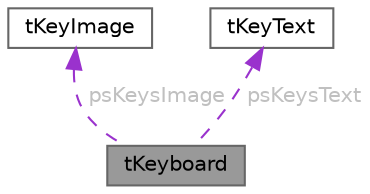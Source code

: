 digraph "tKeyboard"
{
 // LATEX_PDF_SIZE
  bgcolor="transparent";
  edge [fontname=Helvetica,fontsize=10,labelfontname=Helvetica,labelfontsize=10];
  node [fontname=Helvetica,fontsize=10,shape=box,height=0.2,width=0.4];
  Node1 [id="Node000001",label="tKeyboard",height=0.2,width=0.4,color="gray40", fillcolor="grey60", style="filled", fontcolor="black",tooltip=" "];
  Node2 -> Node1 [id="edge1_Node000001_Node000002",dir="back",color="darkorchid3",style="dashed",tooltip=" ",label=" psKeysImage",fontcolor="grey" ];
  Node2 [id="Node000002",label="tKeyImage",height=0.2,width=0.4,color="gray40", fillcolor="white", style="filled",URL="$structtKeyImage.html",tooltip="The structure to describe a image based key on the keyboard."];
  Node3 -> Node1 [id="edge2_Node000001_Node000003",dir="back",color="darkorchid3",style="dashed",tooltip=" ",label=" psKeysText",fontcolor="grey" ];
  Node3 [id="Node000003",label="tKeyText",height=0.2,width=0.4,color="gray40", fillcolor="white", style="filled",URL="$structtKeyText.html",tooltip="The structure to describe a text based key on the keyboard."];
}

